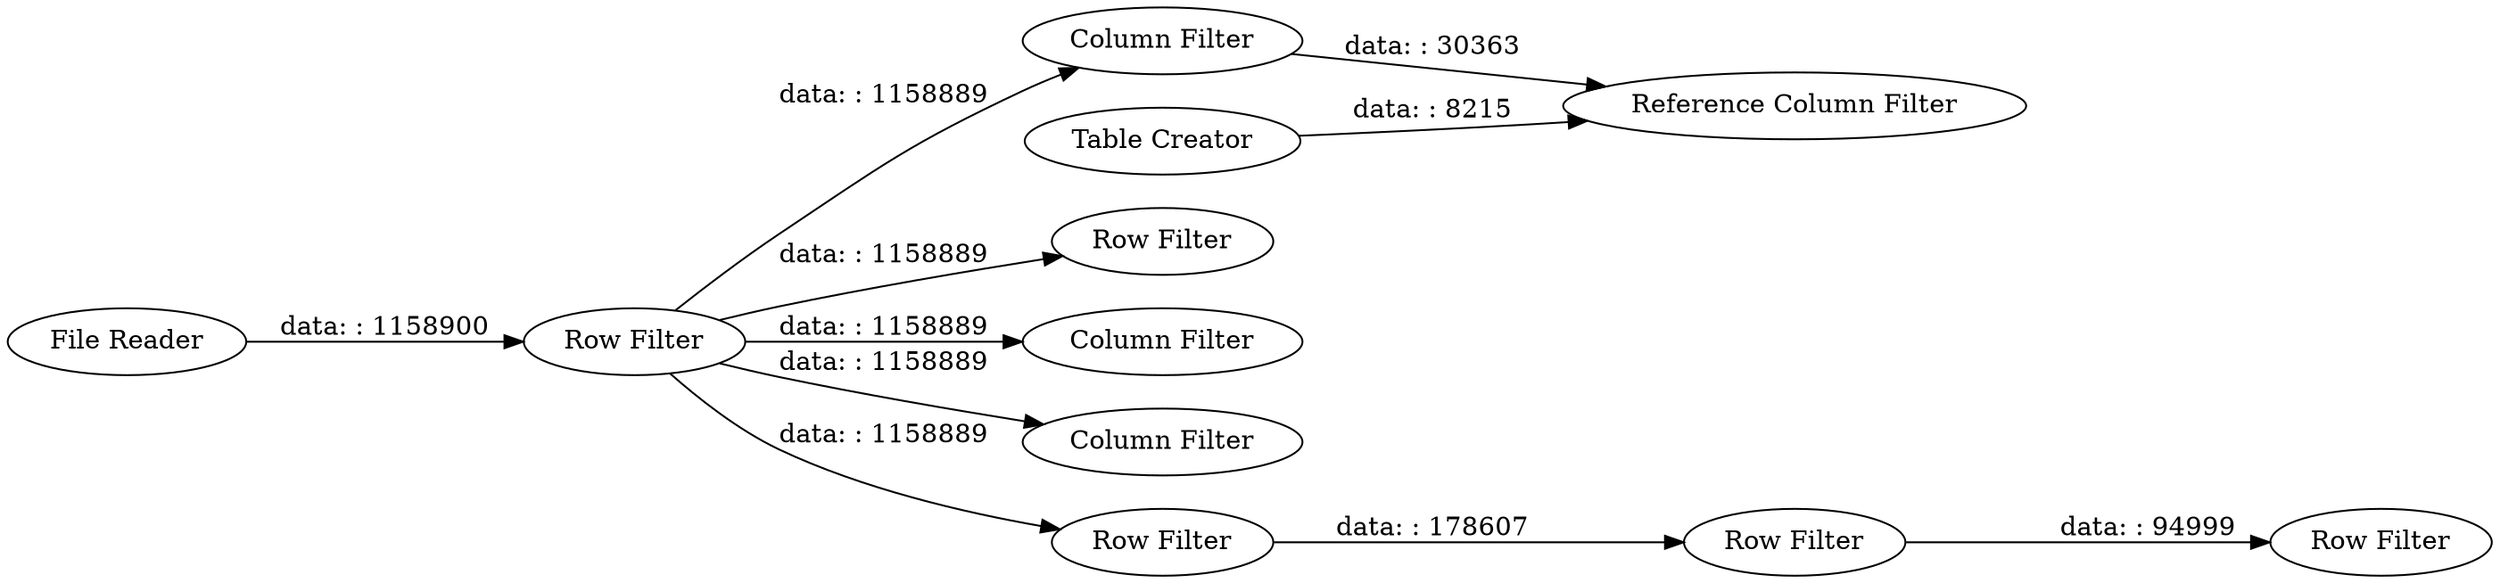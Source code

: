 digraph {
	"-3886747011987311465_2" [label="Row Filter"]
	"-3886747011987311465_1" [label="File Reader"]
	"-3886747011987311465_11" [label="Row Filter"]
	"-3886747011987311465_4" [label="Row Filter"]
	"-3886747011987311465_10" [label="Row Filter"]
	"-3886747011987311465_5" [label="Column Filter"]
	"-3886747011987311465_12" [label="Row Filter"]
	"-3886747011987311465_7" [label="Reference Column Filter"]
	"-3886747011987311465_6" [label="Column Filter"]
	"-3886747011987311465_8" [label="Table Creator"]
	"-3886747011987311465_9" [label="Column Filter"]
	"-3886747011987311465_8" -> "-3886747011987311465_7" [label="data: : 8215"]
	"-3886747011987311465_2" -> "-3886747011987311465_11" [label="data: : 1158889"]
	"-3886747011987311465_2" -> "-3886747011987311465_5" [label="data: : 1158889"]
	"-3886747011987311465_11" -> "-3886747011987311465_12" [label="data: : 178607"]
	"-3886747011987311465_9" -> "-3886747011987311465_7" [label="data: : 30363"]
	"-3886747011987311465_12" -> "-3886747011987311465_10" [label="data: : 94999"]
	"-3886747011987311465_1" -> "-3886747011987311465_2" [label="data: : 1158900"]
	"-3886747011987311465_2" -> "-3886747011987311465_6" [label="data: : 1158889"]
	"-3886747011987311465_2" -> "-3886747011987311465_4" [label="data: : 1158889"]
	"-3886747011987311465_2" -> "-3886747011987311465_9" [label="data: : 1158889"]
	rankdir=LR
}
